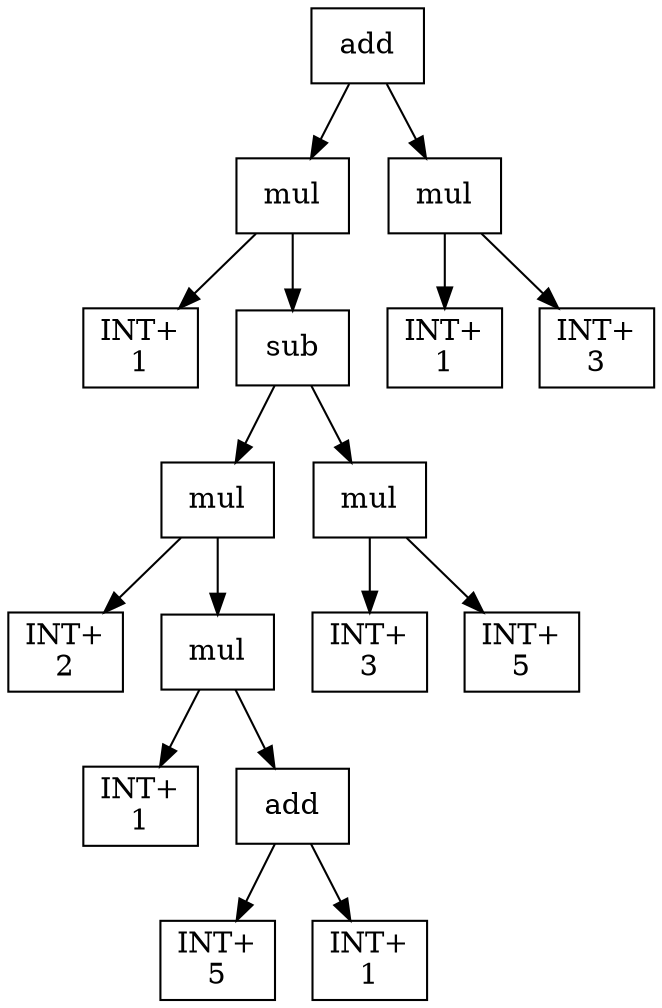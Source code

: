 digraph expr {
  node [shape=box];
  n1 [label="add"];
  n2 [label="mul"];
  n3 [label="INT+\n1"];
  n4 [label="sub"];
  n5 [label="mul"];
  n6 [label="INT+\n2"];
  n7 [label="mul"];
  n8 [label="INT+\n1"];
  n9 [label="add"];
  n10 [label="INT+\n5"];
  n11 [label="INT+\n1"];
  n9 -> n10;
  n9 -> n11;
  n7 -> n8;
  n7 -> n9;
  n5 -> n6;
  n5 -> n7;
  n12 [label="mul"];
  n13 [label="INT+\n3"];
  n14 [label="INT+\n5"];
  n12 -> n13;
  n12 -> n14;
  n4 -> n5;
  n4 -> n12;
  n2 -> n3;
  n2 -> n4;
  n15 [label="mul"];
  n16 [label="INT+\n1"];
  n17 [label="INT+\n3"];
  n15 -> n16;
  n15 -> n17;
  n1 -> n2;
  n1 -> n15;
}